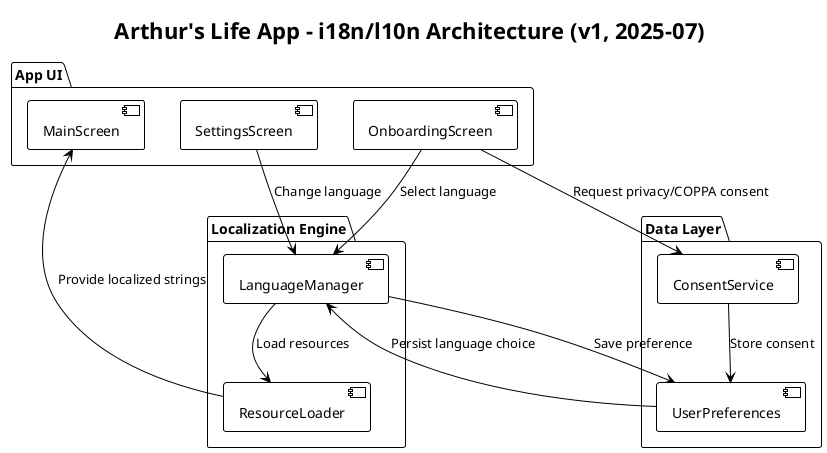 @startuml i18n-l10n-architecture
!theme plain

title Arthur's Life App - i18n/l10n Architecture (v1, 2025-07)

package "App UI" {
  [MainScreen]
  [SettingsScreen]
  [OnboardingScreen]
}

package "Localization Engine" {
  [LanguageManager]
  [ResourceLoader]
}

package "Data Layer" {
  [UserPreferences]
  [ConsentService]
}

[SettingsScreen] --> [LanguageManager] : Change language
[OnboardingScreen] --> [LanguageManager] : Select language
[LanguageManager] --> [ResourceLoader] : Load resources
[ResourceLoader] --> [MainScreen] : Provide localized strings
[UserPreferences] --> [LanguageManager] : Persist language choice
[LanguageManager] --> [UserPreferences] : Save preference
[OnboardingScreen] --> [ConsentService] : Request privacy/COPPA consent
[ConsentService] --> [UserPreferences] : Store consent

@enduml
